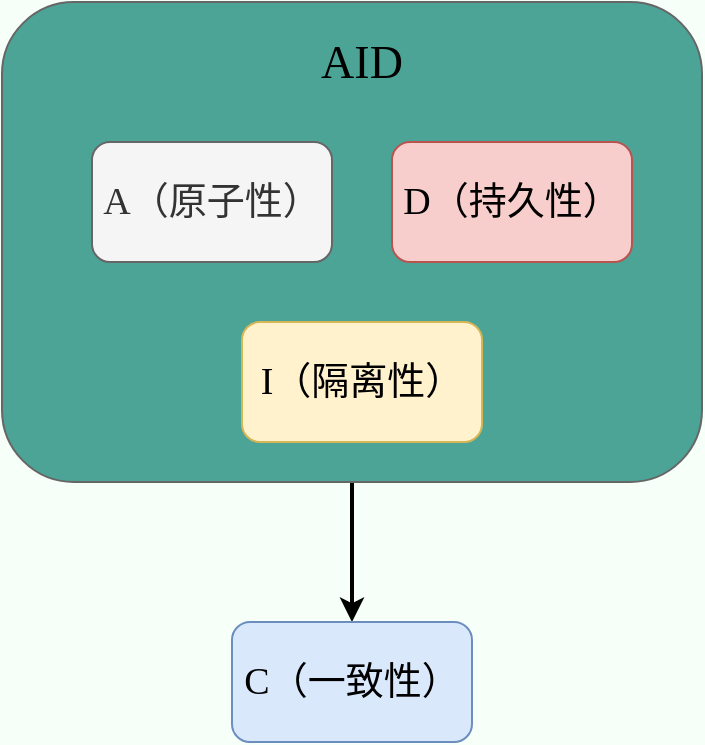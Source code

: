 <mxfile version="20.3.0" type="device"><diagram id="vuAS1k8rZ8KU8LLaGMCt" name="Page-1"><mxGraphModel dx="1029" dy="903" grid="1" gridSize="10" guides="1" tooltips="1" connect="1" arrows="1" fold="1" page="1" pageScale="1" pageWidth="827" pageHeight="1169" background="#F6FFF8" math="0" shadow="0"><root><mxCell id="0"/><mxCell id="1" parent="0"/><mxCell id="1lRpVBUzna-KGfQ4VZ1v-1" style="edgeStyle=orthogonalEdgeStyle;rounded=0;orthogonalLoop=1;jettySize=auto;html=1;exitX=0.5;exitY=1;exitDx=0;exitDy=0;entryX=0.5;entryY=0;entryDx=0;entryDy=0;sketch=0;fontFamily=JetBrains Mono;fontSource=https%3A%2F%2Ffonts.googleapis.com%2Fcss%3Ffamily%3DJetBrains%2BMono;fontSize=11;strokeWidth=2;" parent="1" source="1lRpVBUzna-KGfQ4VZ1v-2" target="1lRpVBUzna-KGfQ4VZ1v-4" edge="1"><mxGeometry relative="1" as="geometry"/></mxCell><mxCell id="1lRpVBUzna-KGfQ4VZ1v-2" value="" style="rounded=1;whiteSpace=wrap;html=1;shadow=0;sketch=0;glass=0;fillColor=#4CA497;strokeColor=#666666;fontColor=#333333;fontFamily=JetBrains Mono;fontSource=https%3A%2F%2Ffonts.googleapis.com%2Fcss%3Ffamily%3DJetBrains%2BMono;" parent="1" vertex="1"><mxGeometry x="239" y="200" width="350" height="240" as="geometry"/></mxCell><mxCell id="1lRpVBUzna-KGfQ4VZ1v-3" value="&lt;font style=&quot;font-size: 19px&quot;&gt;A（原子性）&lt;/font&gt;" style="rounded=1;whiteSpace=wrap;html=1;fillColor=#f5f5f5;strokeColor=#666666;fontColor=#333333;shadow=0;sketch=0;glass=0;fontFamily=JetBrains Mono;fontSource=https%3A%2F%2Ffonts.googleapis.com%2Fcss%3Ffamily%3DJetBrains%2BMono;" parent="1" vertex="1"><mxGeometry x="284" y="270" width="120" height="60" as="geometry"/></mxCell><mxCell id="1lRpVBUzna-KGfQ4VZ1v-4" value="&lt;font style=&quot;font-size: 19px&quot;&gt;C（一致性）&lt;/font&gt;" style="rounded=1;whiteSpace=wrap;html=1;fillColor=#dae8fc;strokeColor=#6c8ebf;shadow=0;sketch=0;glass=0;fontFamily=JetBrains Mono;fontSource=https%3A%2F%2Ffonts.googleapis.com%2Fcss%3Ffamily%3DJetBrains%2BMono;" parent="1" vertex="1"><mxGeometry x="354" y="510" width="120" height="60" as="geometry"/></mxCell><mxCell id="1lRpVBUzna-KGfQ4VZ1v-5" value="&lt;font style=&quot;font-size: 19px&quot;&gt;I（隔离性&lt;/font&gt;&lt;span style=&quot;font-size: 19px&quot;&gt;）&lt;/span&gt;" style="rounded=1;whiteSpace=wrap;html=1;fillColor=#fff2cc;strokeColor=#d6b656;shadow=0;sketch=0;glass=0;fontFamily=JetBrains Mono;fontSource=https%3A%2F%2Ffonts.googleapis.com%2Fcss%3Ffamily%3DJetBrains%2BMono;" parent="1" vertex="1"><mxGeometry x="359" y="360" width="120" height="60" as="geometry"/></mxCell><mxCell id="1lRpVBUzna-KGfQ4VZ1v-6" value="&lt;font style=&quot;font-size: 19px&quot;&gt;D（持久性）&lt;/font&gt;" style="rounded=1;whiteSpace=wrap;html=1;fillColor=#f8cecc;strokeColor=#b85450;shadow=0;sketch=0;glass=0;fontFamily=JetBrains Mono;fontSource=https%3A%2F%2Ffonts.googleapis.com%2Fcss%3Ffamily%3DJetBrains%2BMono;" parent="1" vertex="1"><mxGeometry x="434" y="270" width="120" height="60" as="geometry"/></mxCell><mxCell id="1lRpVBUzna-KGfQ4VZ1v-7" value="AID" style="text;html=1;strokeColor=none;fillColor=none;align=center;verticalAlign=middle;whiteSpace=wrap;rounded=0;fontSize=23;shadow=0;sketch=0;glass=0;fontFamily=JetBrains Mono;fontSource=https%3A%2F%2Ffonts.googleapis.com%2Fcss%3Ffamily%3DJetBrains%2BMono;" parent="1" vertex="1"><mxGeometry x="374" y="220" width="90" height="20" as="geometry"/></mxCell></root></mxGraphModel></diagram></mxfile>